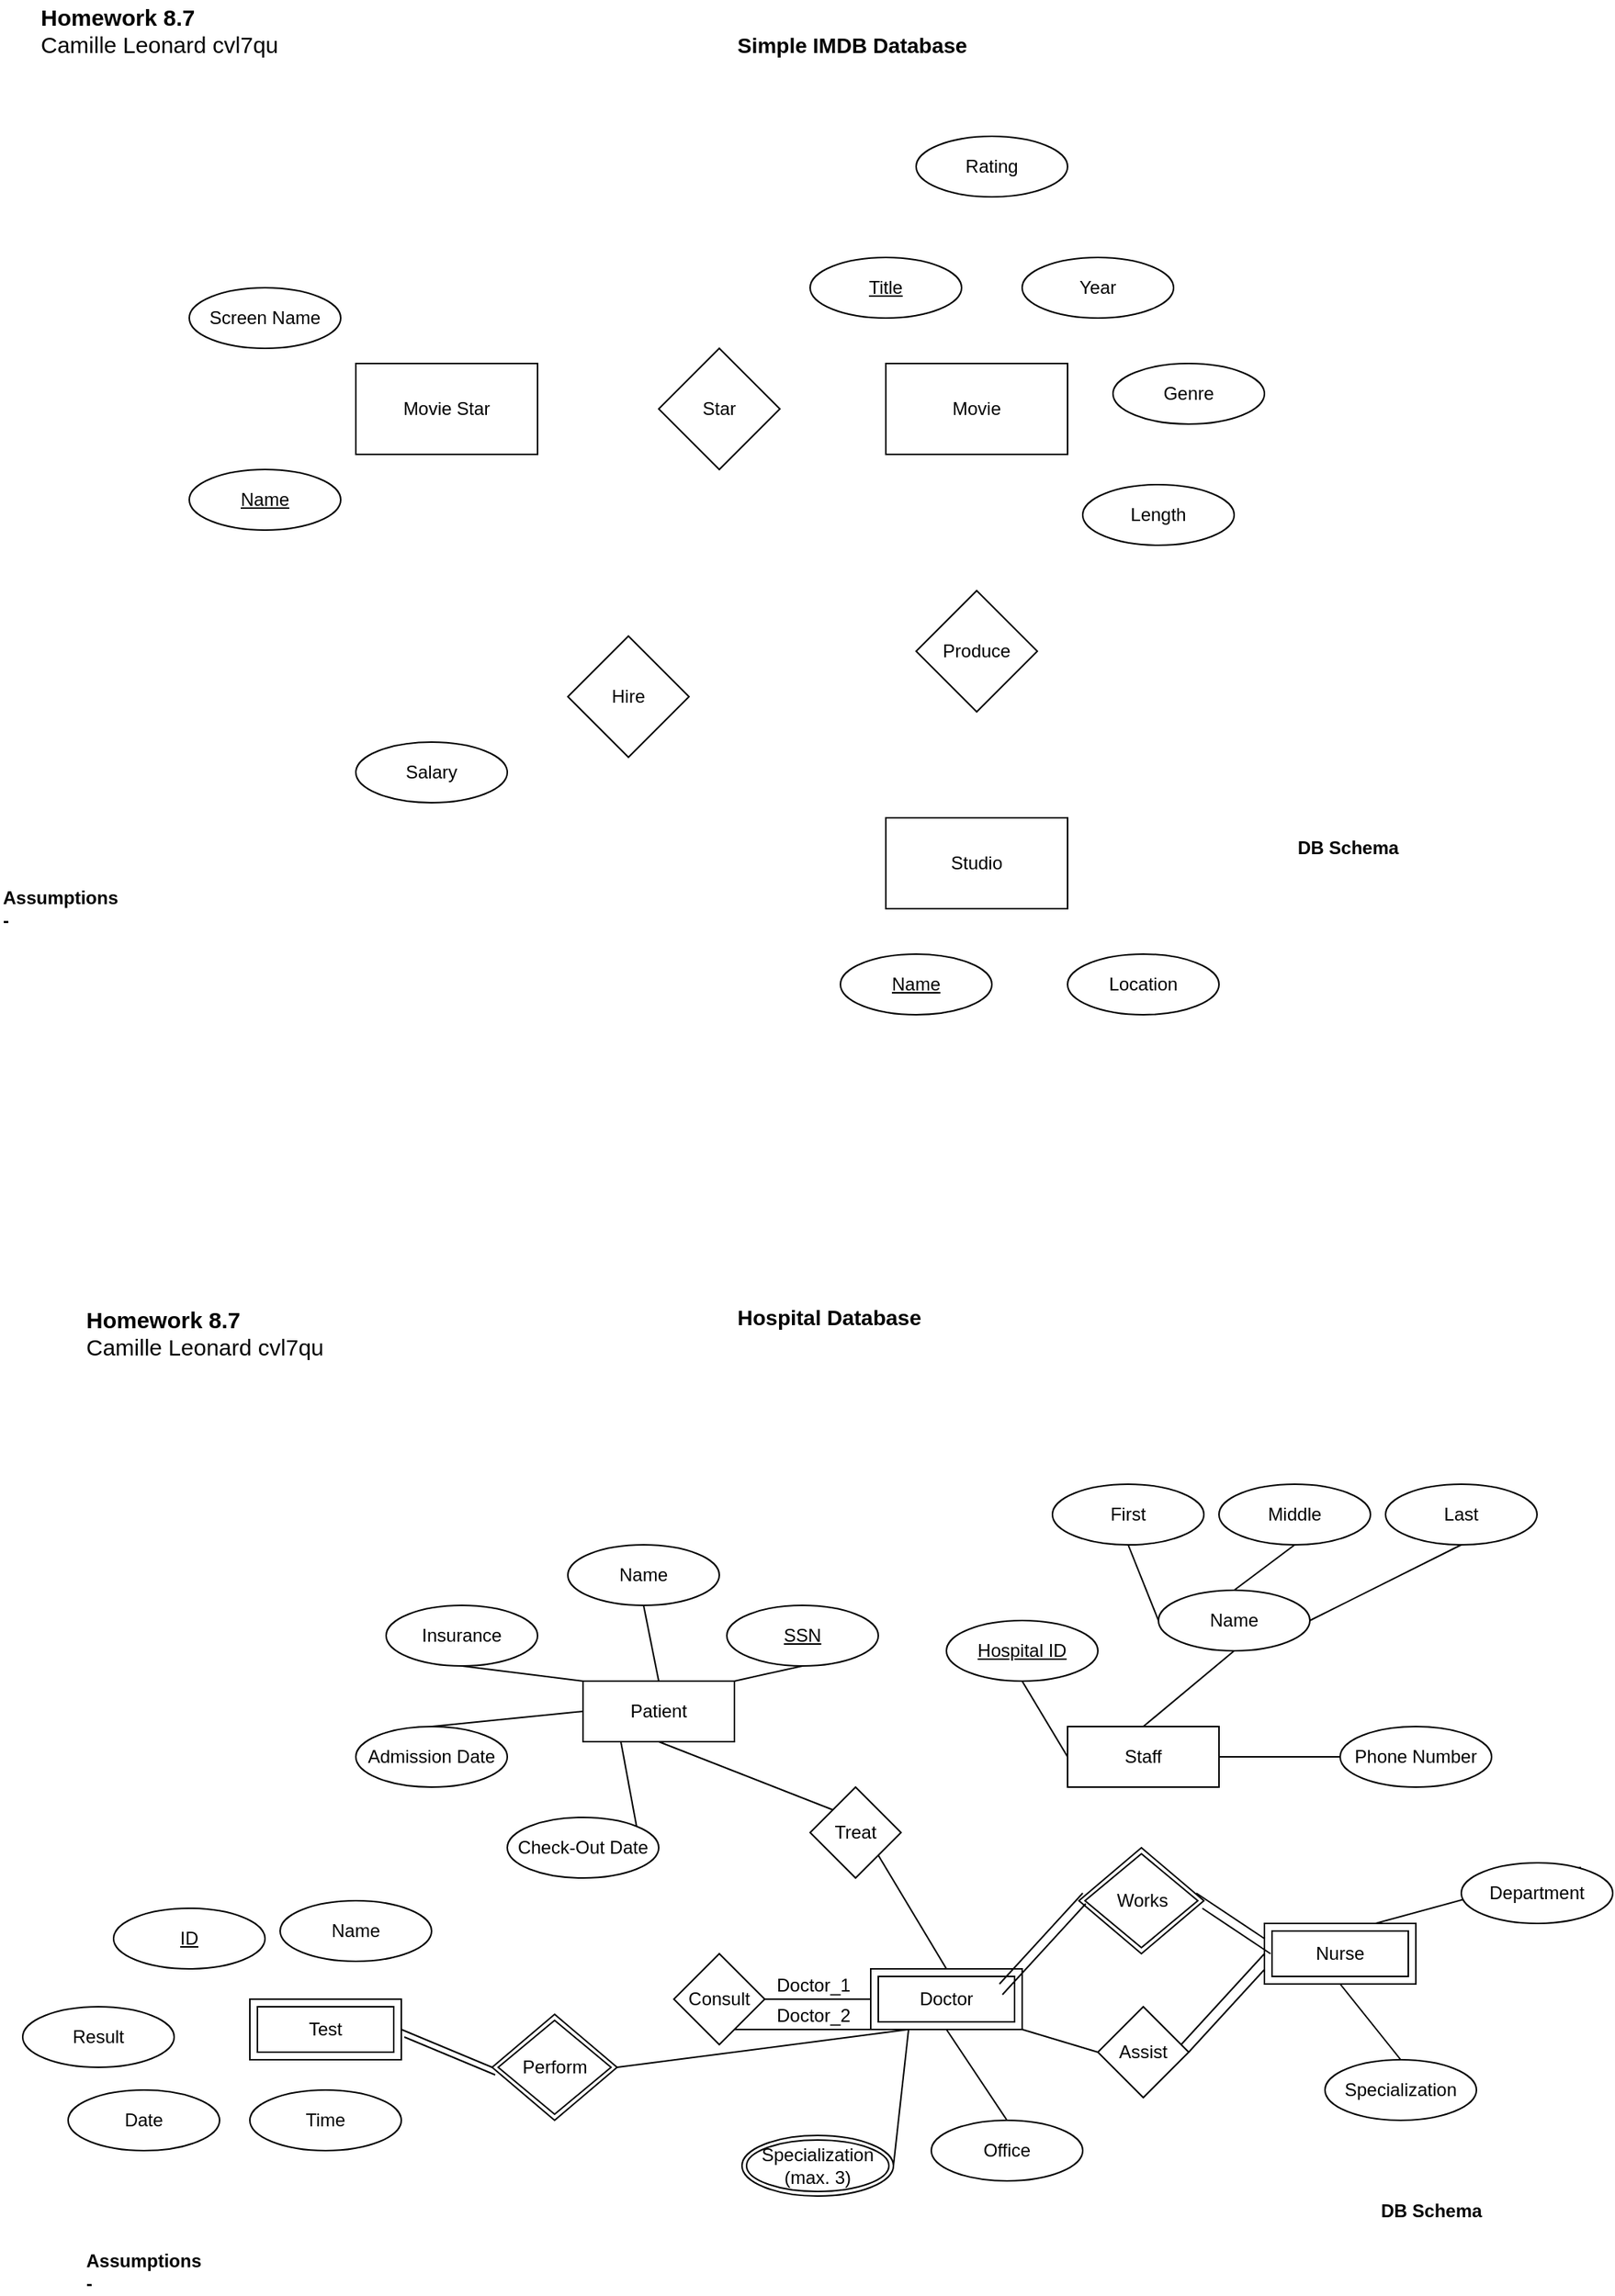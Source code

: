 <mxfile version="14.5.4" type="github">
  <diagram id="R2lEEEUBdFMjLlhIrx00" name="Page-1">
    <mxGraphModel dx="1422" dy="762" grid="1" gridSize="10" guides="1" tooltips="1" connect="1" arrows="1" fold="1" page="1" pageScale="1" pageWidth="1100" pageHeight="850" math="0" shadow="0" extFonts="Permanent Marker^https://fonts.googleapis.com/css?family=Permanent+Marker">
      <root>
        <mxCell id="0" />
        <mxCell id="1" parent="0" />
        <mxCell id="7jDqQBMyQRLBIUlyPHuI-78" value="" style="shape=table;startSize=0;container=1;collapsible=1;childLayout=tableLayout;fixedRows=1;rowLines=0;fontStyle=0;align=center;resizeLast=1;strokeColor=none;fillColor=none;" vertex="1" parent="1">
          <mxGeometry x="480" y="1320" width="180" height="20" as="geometry" />
        </mxCell>
        <mxCell id="7jDqQBMyQRLBIUlyPHuI-79" value="" style="shape=partialRectangle;collapsible=0;dropTarget=0;pointerEvents=0;fillColor=none;top=0;left=0;bottom=0;right=0;points=[[0,0.5],[1,0.5]];portConstraint=eastwest;" vertex="1" parent="7jDqQBMyQRLBIUlyPHuI-78">
          <mxGeometry width="180" height="20" as="geometry" />
        </mxCell>
        <mxCell id="7jDqQBMyQRLBIUlyPHuI-80" value="" style="shape=partialRectangle;connectable=0;fillColor=none;top=0;left=0;bottom=0;right=0;editable=1;overflow=hidden;" vertex="1" parent="7jDqQBMyQRLBIUlyPHuI-79">
          <mxGeometry width="30" height="20" as="geometry" />
        </mxCell>
        <mxCell id="7jDqQBMyQRLBIUlyPHuI-81" value="Doctor_1" style="shape=partialRectangle;connectable=0;fillColor=none;top=0;left=0;bottom=0;right=0;align=left;spacingLeft=6;overflow=hidden;" vertex="1" parent="7jDqQBMyQRLBIUlyPHuI-79">
          <mxGeometry x="30" width="150" height="20" as="geometry" />
        </mxCell>
        <mxCell id="7jDqQBMyQRLBIUlyPHuI-1" value="&lt;font style=&quot;font-size: 15px&quot;&gt;&lt;b&gt;Homework 8.7&lt;/b&gt;&lt;br&gt;Camille Leonard cvl7qu&lt;br&gt;&lt;/font&gt;" style="text;html=1;align=left;verticalAlign=middle;resizable=0;points=[];autosize=1;" vertex="1" parent="1">
          <mxGeometry x="30" y="20" width="170" height="40" as="geometry" />
        </mxCell>
        <mxCell id="7jDqQBMyQRLBIUlyPHuI-2" value="Movie Star" style="rounded=0;whiteSpace=wrap;html=1;" vertex="1" parent="1">
          <mxGeometry x="240" y="260" width="120" height="60" as="geometry" />
        </mxCell>
        <mxCell id="7jDqQBMyQRLBIUlyPHuI-4" value="Name" style="ellipse;whiteSpace=wrap;html=1;align=center;fontStyle=4;" vertex="1" parent="1">
          <mxGeometry x="130" y="330" width="100" height="40" as="geometry" />
        </mxCell>
        <mxCell id="7jDqQBMyQRLBIUlyPHuI-6" value="Screen Name" style="ellipse;whiteSpace=wrap;html=1;align=center;" vertex="1" parent="1">
          <mxGeometry x="130" y="210" width="100" height="40" as="geometry" />
        </mxCell>
        <mxCell id="7jDqQBMyQRLBIUlyPHuI-7" value="Movie" style="rounded=0;whiteSpace=wrap;html=1;" vertex="1" parent="1">
          <mxGeometry x="590" y="260" width="120" height="60" as="geometry" />
        </mxCell>
        <mxCell id="7jDqQBMyQRLBIUlyPHuI-8" value="Star" style="rhombus;whiteSpace=wrap;html=1;" vertex="1" parent="1">
          <mxGeometry x="440" y="250" width="80" height="80" as="geometry" />
        </mxCell>
        <mxCell id="7jDqQBMyQRLBIUlyPHuI-9" value="Title" style="ellipse;whiteSpace=wrap;html=1;align=center;fontStyle=4;" vertex="1" parent="1">
          <mxGeometry x="540" y="190" width="100" height="40" as="geometry" />
        </mxCell>
        <mxCell id="7jDqQBMyQRLBIUlyPHuI-10" value="Rating" style="ellipse;whiteSpace=wrap;html=1;align=center;" vertex="1" parent="1">
          <mxGeometry x="610" y="110" width="100" height="40" as="geometry" />
        </mxCell>
        <mxCell id="7jDqQBMyQRLBIUlyPHuI-11" value="Length" style="ellipse;whiteSpace=wrap;html=1;align=center;" vertex="1" parent="1">
          <mxGeometry x="720" y="340" width="100" height="40" as="geometry" />
        </mxCell>
        <mxCell id="7jDqQBMyQRLBIUlyPHuI-12" value="Genre" style="ellipse;whiteSpace=wrap;html=1;align=center;" vertex="1" parent="1">
          <mxGeometry x="740" y="260" width="100" height="40" as="geometry" />
        </mxCell>
        <mxCell id="7jDqQBMyQRLBIUlyPHuI-13" value="Year" style="ellipse;whiteSpace=wrap;html=1;align=center;" vertex="1" parent="1">
          <mxGeometry x="680" y="190" width="100" height="40" as="geometry" />
        </mxCell>
        <mxCell id="7jDqQBMyQRLBIUlyPHuI-14" value="Produce" style="rhombus;whiteSpace=wrap;html=1;" vertex="1" parent="1">
          <mxGeometry x="610" y="410" width="80" height="80" as="geometry" />
        </mxCell>
        <mxCell id="7jDqQBMyQRLBIUlyPHuI-15" value="Studio" style="rounded=0;whiteSpace=wrap;html=1;" vertex="1" parent="1">
          <mxGeometry x="590" y="560" width="120" height="60" as="geometry" />
        </mxCell>
        <mxCell id="7jDqQBMyQRLBIUlyPHuI-18" value="Location&lt;span style=&quot;color: rgba(0 , 0 , 0 , 0) ; font-family: monospace ; font-size: 0px&quot;&gt;%3CmxGraphModel%3E%3Croot%3E%3CmxCell%20id%3D%220%22%2F%3E%3CmxCell%20id%3D%221%22%20parent%3D%220%22%2F%3E%3CmxCell%20id%3D%222%22%20value%3D%22Length%22%20style%3D%22ellipse%3BwhiteSpace%3Dwrap%3Bhtml%3D1%3Balign%3Dcenter%3B%22%20vertex%3D%221%22%20parent%3D%221%22%3E%3CmxGeometry%20x%3D%22720%22%20y%3D%22340%22%20width%3D%22100%22%20height%3D%2240%22%20as%3D%22geometry%22%2F%3E%3C%2FmxCell%3E%3C%2Froot%3E%3C%2FmxGraphModel%3E&lt;/span&gt;" style="ellipse;whiteSpace=wrap;html=1;align=center;" vertex="1" parent="1">
          <mxGeometry x="710" y="650" width="100" height="40" as="geometry" />
        </mxCell>
        <mxCell id="7jDqQBMyQRLBIUlyPHuI-20" value="Name" style="ellipse;whiteSpace=wrap;html=1;align=center;fontStyle=4;" vertex="1" parent="1">
          <mxGeometry x="560" y="650" width="100" height="40" as="geometry" />
        </mxCell>
        <mxCell id="7jDqQBMyQRLBIUlyPHuI-21" value="Hire" style="rhombus;whiteSpace=wrap;html=1;" vertex="1" parent="1">
          <mxGeometry x="380" y="440" width="80" height="80" as="geometry" />
        </mxCell>
        <mxCell id="7jDqQBMyQRLBIUlyPHuI-23" value="Salary" style="ellipse;whiteSpace=wrap;html=1;align=center;" vertex="1" parent="1">
          <mxGeometry x="240" y="510" width="100" height="40" as="geometry" />
        </mxCell>
        <mxCell id="7jDqQBMyQRLBIUlyPHuI-24" value="&lt;b&gt;Assumptions&lt;br&gt;-&amp;nbsp;&lt;br&gt;&lt;/b&gt;" style="text;html=1;align=left;verticalAlign=middle;resizable=0;points=[];autosize=1;" vertex="1" parent="1">
          <mxGeometry x="5" y="605" width="90" height="30" as="geometry" />
        </mxCell>
        <mxCell id="7jDqQBMyQRLBIUlyPHuI-25" value="&lt;font size=&quot;1&quot;&gt;&lt;b style=&quot;font-size: 14px&quot;&gt;Simple IMDB Database&lt;/b&gt;&lt;/font&gt;" style="text;html=1;align=left;verticalAlign=middle;resizable=0;points=[];autosize=1;" vertex="1" parent="1">
          <mxGeometry x="490" y="40" width="170" height="20" as="geometry" />
        </mxCell>
        <mxCell id="7jDqQBMyQRLBIUlyPHuI-26" value="&lt;font style=&quot;font-size: 14px&quot;&gt;&lt;b&gt;Hospital Database&lt;/b&gt;&lt;/font&gt;" style="text;html=1;align=left;verticalAlign=middle;resizable=0;points=[];autosize=1;" vertex="1" parent="1">
          <mxGeometry x="490" y="880" width="140" height="20" as="geometry" />
        </mxCell>
        <mxCell id="7jDqQBMyQRLBIUlyPHuI-27" value="&lt;font style=&quot;font-size: 15px&quot;&gt;&lt;b&gt;Homework 8.7&lt;/b&gt;&lt;br&gt;Camille Leonard cvl7qu&lt;br&gt;&lt;/font&gt;" style="text;html=1;align=left;verticalAlign=middle;resizable=0;points=[];autosize=1;" vertex="1" parent="1">
          <mxGeometry x="60" y="880" width="170" height="40" as="geometry" />
        </mxCell>
        <mxCell id="7jDqQBMyQRLBIUlyPHuI-28" value="&lt;b&gt;DB Schema&lt;/b&gt;" style="text;html=1;align=left;verticalAlign=middle;resizable=0;points=[];autosize=1;" vertex="1" parent="1">
          <mxGeometry x="860" y="570" width="80" height="20" as="geometry" />
        </mxCell>
        <mxCell id="7jDqQBMyQRLBIUlyPHuI-29" value="&lt;b&gt;Assumptions&lt;br&gt;-&amp;nbsp;&lt;br&gt;&lt;/b&gt;" style="text;html=1;align=left;verticalAlign=middle;resizable=0;points=[];autosize=1;" vertex="1" parent="1">
          <mxGeometry x="60" y="1505" width="90" height="30" as="geometry" />
        </mxCell>
        <mxCell id="7jDqQBMyQRLBIUlyPHuI-30" value="&lt;b&gt;DB Schema&lt;/b&gt;" style="text;html=1;align=left;verticalAlign=middle;resizable=0;points=[];autosize=1;" vertex="1" parent="1">
          <mxGeometry x="915" y="1470" width="80" height="20" as="geometry" />
        </mxCell>
        <mxCell id="7jDqQBMyQRLBIUlyPHuI-31" value="Staff" style="whiteSpace=wrap;html=1;align=center;" vertex="1" parent="1">
          <mxGeometry x="710" y="1160" width="100" height="40" as="geometry" />
        </mxCell>
        <mxCell id="7jDqQBMyQRLBIUlyPHuI-33" value="Name" style="ellipse;whiteSpace=wrap;html=1;align=center;" vertex="1" parent="1">
          <mxGeometry x="770" y="1070" width="100" height="40" as="geometry" />
        </mxCell>
        <mxCell id="7jDqQBMyQRLBIUlyPHuI-34" value="Hospital ID" style="ellipse;whiteSpace=wrap;html=1;align=center;fontStyle=4;" vertex="1" parent="1">
          <mxGeometry x="630" y="1090" width="100" height="40" as="geometry" />
        </mxCell>
        <mxCell id="7jDqQBMyQRLBIUlyPHuI-35" value="Last" style="ellipse;whiteSpace=wrap;html=1;align=center;" vertex="1" parent="1">
          <mxGeometry x="920" y="1000" width="100" height="40" as="geometry" />
        </mxCell>
        <mxCell id="7jDqQBMyQRLBIUlyPHuI-36" value="Middle" style="ellipse;whiteSpace=wrap;html=1;align=center;" vertex="1" parent="1">
          <mxGeometry x="810" y="1000" width="100" height="40" as="geometry" />
        </mxCell>
        <mxCell id="7jDqQBMyQRLBIUlyPHuI-37" value="First" style="ellipse;whiteSpace=wrap;html=1;align=center;" vertex="1" parent="1">
          <mxGeometry x="700" y="1000" width="100" height="40" as="geometry" />
        </mxCell>
        <mxCell id="7jDqQBMyQRLBIUlyPHuI-38" value="Phone Number" style="ellipse;whiteSpace=wrap;html=1;align=center;" vertex="1" parent="1">
          <mxGeometry x="890" y="1160" width="100" height="40" as="geometry" />
        </mxCell>
        <mxCell id="7jDqQBMyQRLBIUlyPHuI-49" value="Office" style="ellipse;whiteSpace=wrap;html=1;align=center;" vertex="1" parent="1">
          <mxGeometry x="620" y="1420" width="100" height="40" as="geometry" />
        </mxCell>
        <mxCell id="7jDqQBMyQRLBIUlyPHuI-54" value="" style="endArrow=none;html=1;exitX=1;exitY=0.5;exitDx=0;exitDy=0;" edge="1" parent="1" source="7jDqQBMyQRLBIUlyPHuI-128">
          <mxGeometry width="50" height="50" relative="1" as="geometry">
            <mxPoint x="801.25" y="1375" as="sourcePoint" />
            <mxPoint x="845" y="1315" as="targetPoint" />
          </mxGeometry>
        </mxCell>
        <mxCell id="7jDqQBMyQRLBIUlyPHuI-55" value="" style="endArrow=none;html=1;entryX=0;entryY=0.5;entryDx=0;entryDy=0;exitX=0.79;exitY=0.075;exitDx=0;exitDy=0;exitPerimeter=0;" edge="1" parent="1" source="7jDqQBMyQRLBIUlyPHuI-58" target="7jDqQBMyQRLBIUlyPHuI-100">
          <mxGeometry width="50" height="50" relative="1" as="geometry">
            <mxPoint x="770" y="1380" as="sourcePoint" />
            <mxPoint x="820" y="1330" as="targetPoint" />
          </mxGeometry>
        </mxCell>
        <mxCell id="7jDqQBMyQRLBIUlyPHuI-56" value="" style="endArrow=none;html=1;exitX=1;exitY=1;exitDx=0;exitDy=0;entryX=0;entryY=0.5;entryDx=0;entryDy=0;" edge="1" parent="1" source="7jDqQBMyQRLBIUlyPHuI-60" target="7jDqQBMyQRLBIUlyPHuI-128">
          <mxGeometry width="50" height="50" relative="1" as="geometry">
            <mxPoint x="680" y="1360" as="sourcePoint" />
            <mxPoint x="718.75" y="1375" as="targetPoint" />
          </mxGeometry>
        </mxCell>
        <mxCell id="7jDqQBMyQRLBIUlyPHuI-57" value="Specialization" style="ellipse;whiteSpace=wrap;html=1;align=center;" vertex="1" parent="1">
          <mxGeometry x="880" y="1380" width="100" height="40" as="geometry" />
        </mxCell>
        <mxCell id="7jDqQBMyQRLBIUlyPHuI-58" value="Department" style="ellipse;whiteSpace=wrap;html=1;align=center;" vertex="1" parent="1">
          <mxGeometry x="970" y="1250" width="100" height="40" as="geometry" />
        </mxCell>
        <mxCell id="7jDqQBMyQRLBIUlyPHuI-61" value="Patient" style="whiteSpace=wrap;html=1;align=center;" vertex="1" parent="1">
          <mxGeometry x="390" y="1130" width="100" height="40" as="geometry" />
        </mxCell>
        <mxCell id="7jDqQBMyQRLBIUlyPHuI-62" value="Treat" style="rhombus;whiteSpace=wrap;html=1;" vertex="1" parent="1">
          <mxGeometry x="540" y="1200" width="60" height="60" as="geometry" />
        </mxCell>
        <mxCell id="7jDqQBMyQRLBIUlyPHuI-63" value="Specialization (max. 3)" style="ellipse;shape=doubleEllipse;margin=3;whiteSpace=wrap;html=1;align=center;" vertex="1" parent="1">
          <mxGeometry x="495" y="1430" width="100" height="40" as="geometry" />
        </mxCell>
        <mxCell id="7jDqQBMyQRLBIUlyPHuI-77" value="Consult" style="rhombus;whiteSpace=wrap;html=1;" vertex="1" parent="1">
          <mxGeometry x="450" y="1310" width="60" height="60" as="geometry" />
        </mxCell>
        <mxCell id="7jDqQBMyQRLBIUlyPHuI-82" value="Doctor_2" style="shape=partialRectangle;connectable=0;fillColor=none;top=0;left=0;bottom=0;right=0;align=left;spacingLeft=6;overflow=hidden;" vertex="1" parent="1">
          <mxGeometry x="510" y="1340" width="150" height="20" as="geometry" />
        </mxCell>
        <mxCell id="7jDqQBMyQRLBIUlyPHuI-84" value="" style="line;strokeWidth=1;rotatable=0;dashed=0;labelPosition=right;align=left;verticalAlign=middle;spacingTop=0;spacingLeft=6;points=[];portConstraint=eastwest;" vertex="1" parent="1">
          <mxGeometry x="510" y="1335" width="70" height="10" as="geometry" />
        </mxCell>
        <mxCell id="7jDqQBMyQRLBIUlyPHuI-85" value="" style="line;strokeWidth=1;rotatable=0;dashed=0;labelPosition=right;align=left;verticalAlign=middle;spacingTop=0;spacingLeft=6;points=[];portConstraint=eastwest;" vertex="1" parent="1">
          <mxGeometry x="490" y="1355" width="90" height="10" as="geometry" />
        </mxCell>
        <mxCell id="7jDqQBMyQRLBIUlyPHuI-86" value="" style="endArrow=none;html=1;exitX=1;exitY=1;exitDx=0;exitDy=0;entryX=0.5;entryY=0;entryDx=0;entryDy=0;" edge="1" parent="1" source="7jDqQBMyQRLBIUlyPHuI-62" target="7jDqQBMyQRLBIUlyPHuI-60">
          <mxGeometry width="50" height="50" relative="1" as="geometry">
            <mxPoint x="610" y="1310" as="sourcePoint" />
            <mxPoint x="660" y="1260" as="targetPoint" />
          </mxGeometry>
        </mxCell>
        <mxCell id="7jDqQBMyQRLBIUlyPHuI-87" value="" style="endArrow=none;html=1;exitX=0.5;exitY=1;exitDx=0;exitDy=0;entryX=0;entryY=0;entryDx=0;entryDy=0;" edge="1" parent="1" source="7jDqQBMyQRLBIUlyPHuI-61" target="7jDqQBMyQRLBIUlyPHuI-62">
          <mxGeometry width="50" height="50" relative="1" as="geometry">
            <mxPoint x="610" y="1310" as="sourcePoint" />
            <mxPoint x="660" y="1260" as="targetPoint" />
          </mxGeometry>
        </mxCell>
        <mxCell id="7jDqQBMyQRLBIUlyPHuI-88" value="Check-Out Date" style="ellipse;whiteSpace=wrap;html=1;align=center;" vertex="1" parent="1">
          <mxGeometry x="340" y="1220" width="100" height="40" as="geometry" />
        </mxCell>
        <mxCell id="7jDqQBMyQRLBIUlyPHuI-89" value="Admission Date" style="ellipse;whiteSpace=wrap;html=1;align=center;" vertex="1" parent="1">
          <mxGeometry x="240" y="1160" width="100" height="40" as="geometry" />
        </mxCell>
        <mxCell id="7jDqQBMyQRLBIUlyPHuI-90" value="Insurance" style="ellipse;whiteSpace=wrap;html=1;align=center;" vertex="1" parent="1">
          <mxGeometry x="260" y="1080" width="100" height="40" as="geometry" />
        </mxCell>
        <mxCell id="7jDqQBMyQRLBIUlyPHuI-91" value="Name" style="ellipse;whiteSpace=wrap;html=1;align=center;" vertex="1" parent="1">
          <mxGeometry x="380" y="1040" width="100" height="40" as="geometry" />
        </mxCell>
        <mxCell id="7jDqQBMyQRLBIUlyPHuI-92" value="SSN" style="ellipse;whiteSpace=wrap;html=1;align=center;fontStyle=4;" vertex="1" parent="1">
          <mxGeometry x="485" y="1080" width="100" height="40" as="geometry" />
        </mxCell>
        <mxCell id="7jDqQBMyQRLBIUlyPHuI-94" value="" style="endArrow=none;html=1;exitX=0.5;exitY=0;exitDx=0;exitDy=0;entryX=0;entryY=0.5;entryDx=0;entryDy=0;" edge="1" parent="1" source="7jDqQBMyQRLBIUlyPHuI-89" target="7jDqQBMyQRLBIUlyPHuI-61">
          <mxGeometry width="50" height="50" relative="1" as="geometry">
            <mxPoint x="610" y="1310" as="sourcePoint" />
            <mxPoint x="660" y="1260" as="targetPoint" />
          </mxGeometry>
        </mxCell>
        <mxCell id="7jDqQBMyQRLBIUlyPHuI-95" value="" style="endArrow=none;html=1;exitX=1;exitY=0;exitDx=0;exitDy=0;entryX=0.25;entryY=1;entryDx=0;entryDy=0;" edge="1" parent="1" source="7jDqQBMyQRLBIUlyPHuI-88" target="7jDqQBMyQRLBIUlyPHuI-61">
          <mxGeometry width="50" height="50" relative="1" as="geometry">
            <mxPoint x="610" y="1310" as="sourcePoint" />
            <mxPoint x="660" y="1260" as="targetPoint" />
          </mxGeometry>
        </mxCell>
        <mxCell id="7jDqQBMyQRLBIUlyPHuI-96" value="" style="endArrow=none;html=1;exitX=0.5;exitY=1;exitDx=0;exitDy=0;entryX=0;entryY=0;entryDx=0;entryDy=0;" edge="1" parent="1" source="7jDqQBMyQRLBIUlyPHuI-90" target="7jDqQBMyQRLBIUlyPHuI-61">
          <mxGeometry width="50" height="50" relative="1" as="geometry">
            <mxPoint x="610" y="1310" as="sourcePoint" />
            <mxPoint x="660" y="1260" as="targetPoint" />
          </mxGeometry>
        </mxCell>
        <mxCell id="7jDqQBMyQRLBIUlyPHuI-97" value="" style="endArrow=none;html=1;exitX=0.5;exitY=1;exitDx=0;exitDy=0;entryX=0.5;entryY=0;entryDx=0;entryDy=0;" edge="1" parent="1" source="7jDqQBMyQRLBIUlyPHuI-91" target="7jDqQBMyQRLBIUlyPHuI-61">
          <mxGeometry width="50" height="50" relative="1" as="geometry">
            <mxPoint x="610" y="1310" as="sourcePoint" />
            <mxPoint x="660" y="1260" as="targetPoint" />
          </mxGeometry>
        </mxCell>
        <mxCell id="7jDqQBMyQRLBIUlyPHuI-98" value="" style="endArrow=none;html=1;exitX=1;exitY=0;exitDx=0;exitDy=0;entryX=0.5;entryY=1;entryDx=0;entryDy=0;" edge="1" parent="1" source="7jDqQBMyQRLBIUlyPHuI-61" target="7jDqQBMyQRLBIUlyPHuI-92">
          <mxGeometry width="50" height="50" relative="1" as="geometry">
            <mxPoint x="610" y="1310" as="sourcePoint" />
            <mxPoint x="660" y="1260" as="targetPoint" />
          </mxGeometry>
        </mxCell>
        <mxCell id="7jDqQBMyQRLBIUlyPHuI-100" value="Nurse" style="shape=ext;margin=3;double=1;whiteSpace=wrap;html=1;align=center;" vertex="1" parent="1">
          <mxGeometry x="840" y="1290" width="100" height="40" as="geometry" />
        </mxCell>
        <mxCell id="7jDqQBMyQRLBIUlyPHuI-101" value="" style="endArrow=none;html=1;entryX=0.5;entryY=1;entryDx=0;entryDy=0;exitX=0.5;exitY=0;exitDx=0;exitDy=0;" edge="1" parent="1" source="7jDqQBMyQRLBIUlyPHuI-57" target="7jDqQBMyQRLBIUlyPHuI-100">
          <mxGeometry width="50" height="50" relative="1" as="geometry">
            <mxPoint x="610" y="1310" as="sourcePoint" />
            <mxPoint x="660" y="1260" as="targetPoint" />
          </mxGeometry>
        </mxCell>
        <mxCell id="7jDqQBMyQRLBIUlyPHuI-102" value="" style="endArrow=none;html=1;exitX=1;exitY=0.5;exitDx=0;exitDy=0;entryX=0;entryY=0.5;entryDx=0;entryDy=0;" edge="1" parent="1" source="7jDqQBMyQRLBIUlyPHuI-100">
          <mxGeometry width="50" height="50" relative="1" as="geometry">
            <mxPoint x="610" y="1310" as="sourcePoint" />
            <mxPoint x="940" y="1330" as="targetPoint" />
          </mxGeometry>
        </mxCell>
        <mxCell id="7jDqQBMyQRLBIUlyPHuI-103" value="" style="endArrow=none;html=1;exitX=1;exitY=0.5;exitDx=0;exitDy=0;entryX=0.25;entryY=1;entryDx=0;entryDy=0;" edge="1" parent="1" source="7jDqQBMyQRLBIUlyPHuI-63" target="7jDqQBMyQRLBIUlyPHuI-60">
          <mxGeometry width="50" height="50" relative="1" as="geometry">
            <mxPoint x="610" y="1310" as="sourcePoint" />
            <mxPoint x="610" y="1360" as="targetPoint" />
          </mxGeometry>
        </mxCell>
        <mxCell id="7jDqQBMyQRLBIUlyPHuI-60" value="Doctor" style="shape=ext;margin=3;double=1;whiteSpace=wrap;html=1;align=center;" vertex="1" parent="1">
          <mxGeometry x="580" y="1320" width="100" height="40" as="geometry" />
        </mxCell>
        <mxCell id="7jDqQBMyQRLBIUlyPHuI-104" value="" style="endArrow=none;html=1;exitX=0.5;exitY=0;exitDx=0;exitDy=0;entryX=0.5;entryY=1;entryDx=0;entryDy=0;" edge="1" parent="1" source="7jDqQBMyQRLBIUlyPHuI-49" target="7jDqQBMyQRLBIUlyPHuI-60">
          <mxGeometry width="50" height="50" relative="1" as="geometry">
            <mxPoint x="610" y="1310" as="sourcePoint" />
            <mxPoint x="660" y="1260" as="targetPoint" />
          </mxGeometry>
        </mxCell>
        <mxCell id="7jDqQBMyQRLBIUlyPHuI-105" value="" style="endArrow=none;html=1;entryX=0.5;entryY=1;entryDx=0;entryDy=0;exitX=0;exitY=0.5;exitDx=0;exitDy=0;" edge="1" parent="1" source="7jDqQBMyQRLBIUlyPHuI-31" target="7jDqQBMyQRLBIUlyPHuI-34">
          <mxGeometry width="50" height="50" relative="1" as="geometry">
            <mxPoint x="610" y="1310" as="sourcePoint" />
            <mxPoint x="660" y="1260" as="targetPoint" />
          </mxGeometry>
        </mxCell>
        <mxCell id="7jDqQBMyQRLBIUlyPHuI-106" value="" style="endArrow=none;html=1;entryX=0.5;entryY=1;entryDx=0;entryDy=0;exitX=0;exitY=0.5;exitDx=0;exitDy=0;" edge="1" parent="1" source="7jDqQBMyQRLBIUlyPHuI-33" target="7jDqQBMyQRLBIUlyPHuI-37">
          <mxGeometry width="50" height="50" relative="1" as="geometry">
            <mxPoint x="610" y="1310" as="sourcePoint" />
            <mxPoint x="660" y="1260" as="targetPoint" />
          </mxGeometry>
        </mxCell>
        <mxCell id="7jDqQBMyQRLBIUlyPHuI-107" value="" style="endArrow=none;html=1;entryX=0.5;entryY=1;entryDx=0;entryDy=0;exitX=0.5;exitY=0;exitDx=0;exitDy=0;" edge="1" parent="1" source="7jDqQBMyQRLBIUlyPHuI-33" target="7jDqQBMyQRLBIUlyPHuI-36">
          <mxGeometry width="50" height="50" relative="1" as="geometry">
            <mxPoint x="610" y="1310" as="sourcePoint" />
            <mxPoint x="660" y="1260" as="targetPoint" />
          </mxGeometry>
        </mxCell>
        <mxCell id="7jDqQBMyQRLBIUlyPHuI-108" value="" style="endArrow=none;html=1;entryX=0.5;entryY=1;entryDx=0;entryDy=0;exitX=1;exitY=0.5;exitDx=0;exitDy=0;" edge="1" parent="1" source="7jDqQBMyQRLBIUlyPHuI-33" target="7jDqQBMyQRLBIUlyPHuI-35">
          <mxGeometry width="50" height="50" relative="1" as="geometry">
            <mxPoint x="610" y="1310" as="sourcePoint" />
            <mxPoint x="660" y="1260" as="targetPoint" />
          </mxGeometry>
        </mxCell>
        <mxCell id="7jDqQBMyQRLBIUlyPHuI-109" value="" style="endArrow=none;html=1;entryX=0.5;entryY=1;entryDx=0;entryDy=0;exitX=0.5;exitY=0;exitDx=0;exitDy=0;" edge="1" parent="1" source="7jDqQBMyQRLBIUlyPHuI-31" target="7jDqQBMyQRLBIUlyPHuI-33">
          <mxGeometry width="50" height="50" relative="1" as="geometry">
            <mxPoint x="610" y="1310" as="sourcePoint" />
            <mxPoint x="660" y="1260" as="targetPoint" />
          </mxGeometry>
        </mxCell>
        <mxCell id="7jDqQBMyQRLBIUlyPHuI-110" value="" style="endArrow=none;html=1;entryX=0;entryY=0.5;entryDx=0;entryDy=0;exitX=1;exitY=0.5;exitDx=0;exitDy=0;" edge="1" parent="1" source="7jDqQBMyQRLBIUlyPHuI-31" target="7jDqQBMyQRLBIUlyPHuI-38">
          <mxGeometry width="50" height="50" relative="1" as="geometry">
            <mxPoint x="610" y="1310" as="sourcePoint" />
            <mxPoint x="660" y="1260" as="targetPoint" />
          </mxGeometry>
        </mxCell>
        <mxCell id="7jDqQBMyQRLBIUlyPHuI-115" value="Test" style="shape=ext;margin=3;double=1;whiteSpace=wrap;html=1;align=center;" vertex="1" parent="1">
          <mxGeometry x="170" y="1340" width="100" height="40" as="geometry" />
        </mxCell>
        <mxCell id="7jDqQBMyQRLBIUlyPHuI-116" value="Name" style="ellipse;whiteSpace=wrap;html=1;align=center;" vertex="1" parent="1">
          <mxGeometry x="190" y="1275" width="100" height="40" as="geometry" />
        </mxCell>
        <mxCell id="7jDqQBMyQRLBIUlyPHuI-117" value="Time" style="ellipse;whiteSpace=wrap;html=1;align=center;" vertex="1" parent="1">
          <mxGeometry x="170" y="1400" width="100" height="40" as="geometry" />
        </mxCell>
        <mxCell id="7jDqQBMyQRLBIUlyPHuI-118" value="Date" style="ellipse;whiteSpace=wrap;html=1;align=center;" vertex="1" parent="1">
          <mxGeometry x="50" y="1400" width="100" height="40" as="geometry" />
        </mxCell>
        <mxCell id="7jDqQBMyQRLBIUlyPHuI-119" value="Result" style="ellipse;whiteSpace=wrap;html=1;align=center;" vertex="1" parent="1">
          <mxGeometry x="20" y="1345" width="100" height="40" as="geometry" />
        </mxCell>
        <mxCell id="7jDqQBMyQRLBIUlyPHuI-120" value="ID" style="ellipse;whiteSpace=wrap;html=1;align=center;fontStyle=4;" vertex="1" parent="1">
          <mxGeometry x="80" y="1280" width="100" height="40" as="geometry" />
        </mxCell>
        <mxCell id="7jDqQBMyQRLBIUlyPHuI-122" value="" style="endArrow=none;html=1;exitX=1;exitY=0.5;exitDx=0;exitDy=0;entryX=0.25;entryY=1;entryDx=0;entryDy=0;" edge="1" parent="1" source="7jDqQBMyQRLBIUlyPHuI-124" target="7jDqQBMyQRLBIUlyPHuI-60">
          <mxGeometry width="50" height="50" relative="1" as="geometry">
            <mxPoint x="405" y="1390" as="sourcePoint" />
            <mxPoint x="660" y="1190" as="targetPoint" />
          </mxGeometry>
        </mxCell>
        <mxCell id="7jDqQBMyQRLBIUlyPHuI-123" value="" style="endArrow=none;html=1;exitX=1;exitY=0.5;exitDx=0;exitDy=0;entryX=0;entryY=0.5;entryDx=0;entryDy=0;" edge="1" parent="1" source="7jDqQBMyQRLBIUlyPHuI-115" target="7jDqQBMyQRLBIUlyPHuI-124">
          <mxGeometry width="50" height="50" relative="1" as="geometry">
            <mxPoint x="610" y="1240" as="sourcePoint" />
            <mxPoint x="340" y="1390" as="targetPoint" />
          </mxGeometry>
        </mxCell>
        <mxCell id="7jDqQBMyQRLBIUlyPHuI-124" value="Perform" style="shape=rhombus;double=1;perimeter=rhombusPerimeter;whiteSpace=wrap;html=1;align=center;" vertex="1" parent="1">
          <mxGeometry x="330" y="1350" width="82.5" height="70" as="geometry" />
        </mxCell>
        <mxCell id="7jDqQBMyQRLBIUlyPHuI-127" value="" style="endArrow=none;html=1;exitX=1;exitY=0.5;exitDx=0;exitDy=0;entryX=0;entryY=0.5;entryDx=0;entryDy=0;" edge="1" parent="1">
          <mxGeometry width="50" height="50" relative="1" as="geometry">
            <mxPoint x="272" y="1365" as="sourcePoint" />
            <mxPoint x="332" y="1390" as="targetPoint" />
          </mxGeometry>
        </mxCell>
        <mxCell id="7jDqQBMyQRLBIUlyPHuI-128" value="Assist" style="rhombus;whiteSpace=wrap;html=1;" vertex="1" parent="1">
          <mxGeometry x="730" y="1345" width="60" height="60" as="geometry" />
        </mxCell>
        <mxCell id="7jDqQBMyQRLBIUlyPHuI-129" value="Works" style="shape=rhombus;double=1;perimeter=rhombusPerimeter;whiteSpace=wrap;html=1;align=center;" vertex="1" parent="1">
          <mxGeometry x="717.5" y="1240" width="82.5" height="70" as="geometry" />
        </mxCell>
        <mxCell id="7jDqQBMyQRLBIUlyPHuI-130" value="" style="endArrow=none;html=1;exitX=1;exitY=0.5;exitDx=0;exitDy=0;" edge="1" parent="1">
          <mxGeometry width="50" height="50" relative="1" as="geometry">
            <mxPoint x="785" y="1370" as="sourcePoint" />
            <mxPoint x="840" y="1310" as="targetPoint" />
          </mxGeometry>
        </mxCell>
        <mxCell id="7jDqQBMyQRLBIUlyPHuI-131" value="" style="endArrow=none;html=1;exitX=1;exitY=0.5;exitDx=0;exitDy=0;" edge="1" parent="1">
          <mxGeometry width="50" height="50" relative="1" as="geometry">
            <mxPoint x="665" y="1330" as="sourcePoint" />
            <mxPoint x="720" y="1270" as="targetPoint" />
          </mxGeometry>
        </mxCell>
        <mxCell id="7jDqQBMyQRLBIUlyPHuI-132" value="" style="endArrow=none;html=1;exitX=1;exitY=0.5;exitDx=0;exitDy=0;" edge="1" parent="1">
          <mxGeometry width="50" height="50" relative="1" as="geometry">
            <mxPoint x="667" y="1337" as="sourcePoint" />
            <mxPoint x="722" y="1277" as="targetPoint" />
          </mxGeometry>
        </mxCell>
        <mxCell id="7jDqQBMyQRLBIUlyPHuI-134" value="" style="endArrow=none;html=1;exitX=0;exitY=0.25;exitDx=0;exitDy=0;" edge="1" parent="1" source="7jDqQBMyQRLBIUlyPHuI-100">
          <mxGeometry width="50" height="50" relative="1" as="geometry">
            <mxPoint x="845" y="1310" as="sourcePoint" />
            <mxPoint x="795" y="1270" as="targetPoint" />
          </mxGeometry>
        </mxCell>
        <mxCell id="7jDqQBMyQRLBIUlyPHuI-135" value="" style="endArrow=none;html=1;exitX=0;exitY=0.25;exitDx=0;exitDy=0;" edge="1" parent="1">
          <mxGeometry width="50" height="50" relative="1" as="geometry">
            <mxPoint x="844" y="1310" as="sourcePoint" />
            <mxPoint x="799" y="1280" as="targetPoint" />
          </mxGeometry>
        </mxCell>
      </root>
    </mxGraphModel>
  </diagram>
</mxfile>
